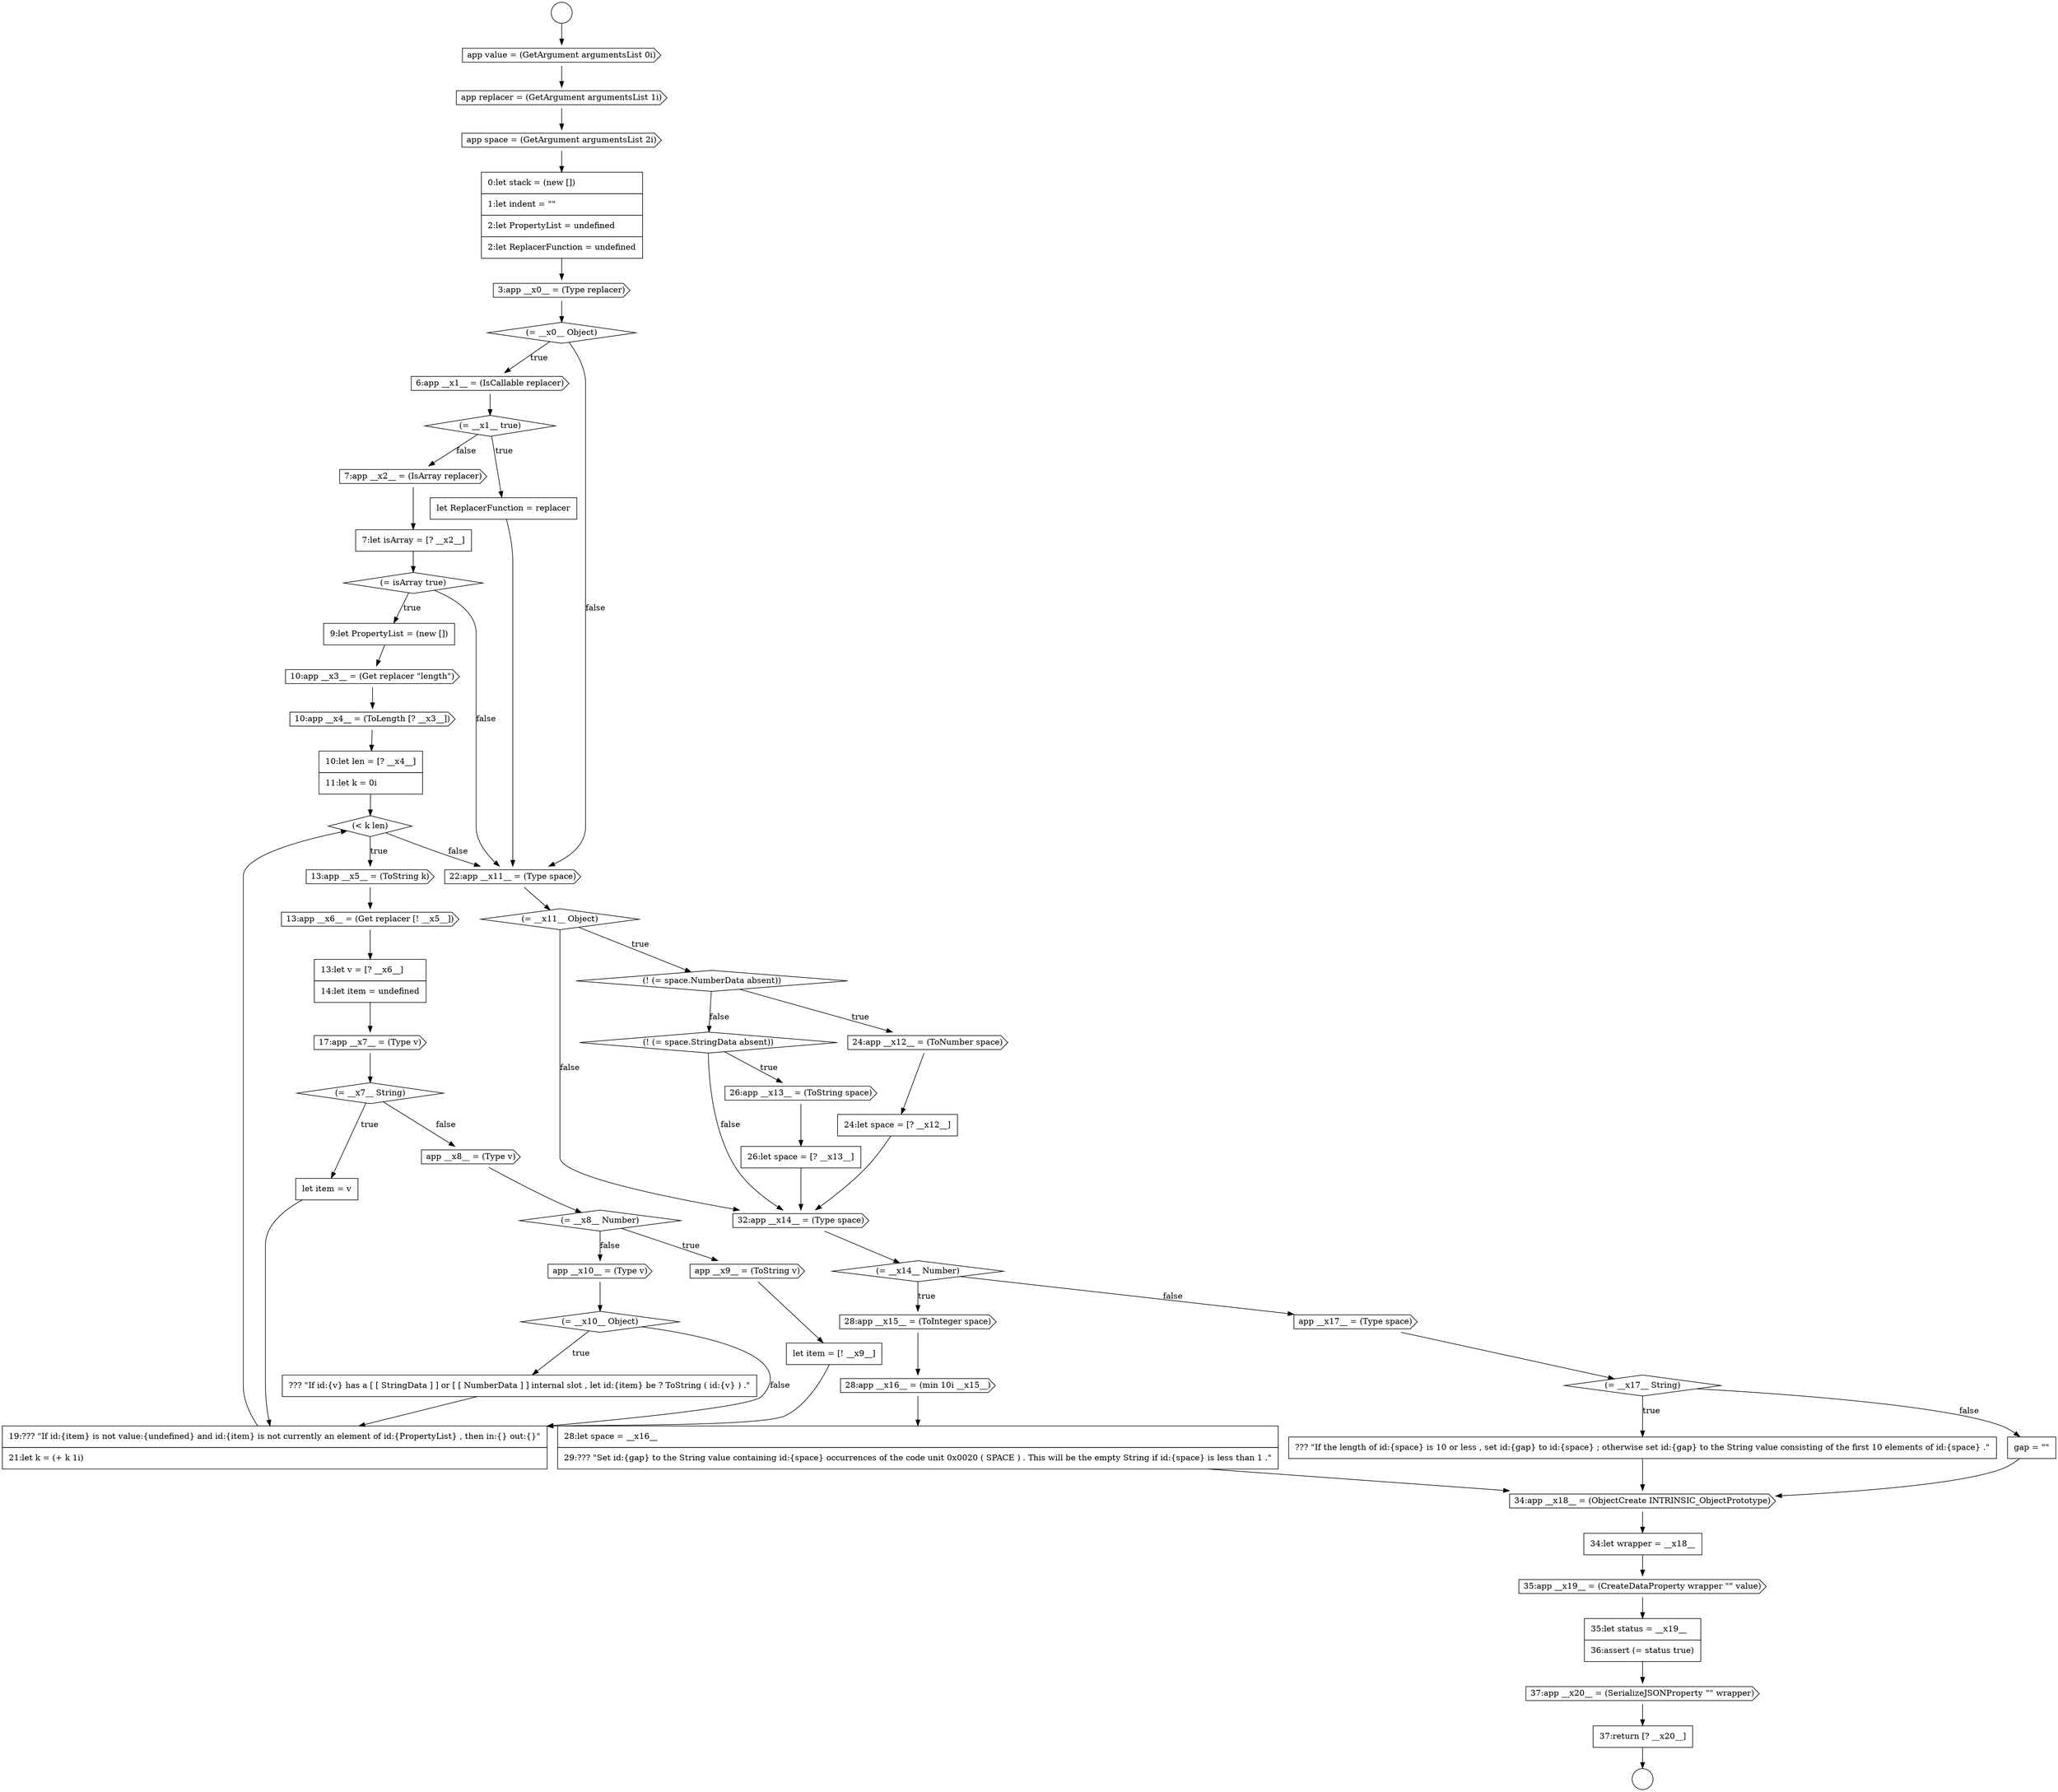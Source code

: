 digraph {
  node16830 [shape=cds, label=<<font color="black">28:app __x16__ = (min 10i __x15__)</font>> color="black" fillcolor="white" style=filled]
  node16809 [shape=diamond, label=<<font color="black">(= __x7__ String)</font>> color="black" fillcolor="white" style=filled]
  node16829 [shape=cds, label=<<font color="black">28:app __x15__ = (ToInteger space)</font>> color="black" fillcolor="white" style=filled]
  node16828 [shape=diamond, label=<<font color="black">(= __x14__ Number)</font>> color="black" fillcolor="white" style=filled]
  node16803 [shape=none, margin=0, label=<<font color="black">
    <table border="0" cellborder="1" cellspacing="0" cellpadding="10">
      <tr><td align="left">10:let len = [? __x4__]</td></tr>
      <tr><td align="left">11:let k = 0i</td></tr>
    </table>
  </font>> color="black" fillcolor="white" style=filled]
  node16788 [shape=cds, label=<<font color="black">app value = (GetArgument argumentsList 0i)</font>> color="black" fillcolor="white" style=filled]
  node16794 [shape=cds, label=<<font color="black">6:app __x1__ = (IsCallable replacer)</font>> color="black" fillcolor="white" style=filled]
  node16808 [shape=cds, label=<<font color="black">17:app __x7__ = (Type v)</font>> color="black" fillcolor="white" style=filled]
  node16797 [shape=cds, label=<<font color="black">7:app __x2__ = (IsArray replacer)</font>> color="black" fillcolor="white" style=filled]
  node16836 [shape=cds, label=<<font color="black">34:app __x18__ = (ObjectCreate INTRINSIC_ObjectPrototype)</font>> color="black" fillcolor="white" style=filled]
  node16817 [shape=none, margin=0, label=<<font color="black">
    <table border="0" cellborder="1" cellspacing="0" cellpadding="10">
      <tr><td align="left">??? &quot;If id:{v} has a [ [ StringData ] ] or [ [ NumberData ] ] internal slot , let id:{item} be ? ToString ( id:{v} ) .&quot;</td></tr>
    </table>
  </font>> color="black" fillcolor="white" style=filled]
  node16804 [shape=diamond, label=<<font color="black">(&lt; k len)</font>> color="black" fillcolor="white" style=filled]
  node16816 [shape=diamond, label=<<font color="black">(= __x10__ Object)</font>> color="black" fillcolor="white" style=filled]
  node16821 [shape=diamond, label=<<font color="black">(! (= space.NumberData absent))</font>> color="black" fillcolor="white" style=filled]
  node16789 [shape=cds, label=<<font color="black">app replacer = (GetArgument argumentsList 1i)</font>> color="black" fillcolor="white" style=filled]
  node16798 [shape=none, margin=0, label=<<font color="black">
    <table border="0" cellborder="1" cellspacing="0" cellpadding="10">
      <tr><td align="left">7:let isArray = [? __x2__]</td></tr>
    </table>
  </font>> color="black" fillcolor="white" style=filled]
  node16840 [shape=cds, label=<<font color="black">37:app __x20__ = (SerializeJSONProperty &quot;&quot; wrapper)</font>> color="black" fillcolor="white" style=filled]
  node16826 [shape=none, margin=0, label=<<font color="black">
    <table border="0" cellborder="1" cellspacing="0" cellpadding="10">
      <tr><td align="left">26:let space = [? __x13__]</td></tr>
    </table>
  </font>> color="black" fillcolor="white" style=filled]
  node16841 [shape=none, margin=0, label=<<font color="black">
    <table border="0" cellborder="1" cellspacing="0" cellpadding="10">
      <tr><td align="left">37:return [? __x20__]</td></tr>
    </table>
  </font>> color="black" fillcolor="white" style=filled]
  node16801 [shape=cds, label=<<font color="black">10:app __x3__ = (Get replacer &quot;length&quot;)</font>> color="black" fillcolor="white" style=filled]
  node16790 [shape=cds, label=<<font color="black">app space = (GetArgument argumentsList 2i)</font>> color="black" fillcolor="white" style=filled]
  node16793 [shape=diamond, label=<<font color="black">(= __x0__ Object)</font>> color="black" fillcolor="white" style=filled]
  node16818 [shape=none, margin=0, label=<<font color="black">
    <table border="0" cellborder="1" cellspacing="0" cellpadding="10">
      <tr><td align="left">19:??? &quot;If id:{item} is not value:{undefined} and id:{item} is not currently an element of id:{PropertyList} , then in:{} out:{}&quot;</td></tr>
      <tr><td align="left">21:let k = (+ k 1i)</td></tr>
    </table>
  </font>> color="black" fillcolor="white" style=filled]
  node16800 [shape=none, margin=0, label=<<font color="black">
    <table border="0" cellborder="1" cellspacing="0" cellpadding="10">
      <tr><td align="left">9:let PropertyList = (new [])</td></tr>
    </table>
  </font>> color="black" fillcolor="white" style=filled]
  node16833 [shape=diamond, label=<<font color="black">(= __x17__ String)</font>> color="black" fillcolor="white" style=filled]
  node16805 [shape=cds, label=<<font color="black">13:app __x5__ = (ToString k)</font>> color="black" fillcolor="white" style=filled]
  node16815 [shape=cds, label=<<font color="black">app __x10__ = (Type v)</font>> color="black" fillcolor="white" style=filled]
  node16786 [shape=circle label=" " color="black" fillcolor="white" style=filled]
  node16832 [shape=cds, label=<<font color="black">app __x17__ = (Type space)</font>> color="black" fillcolor="white" style=filled]
  node16822 [shape=cds, label=<<font color="black">24:app __x12__ = (ToNumber space)</font>> color="black" fillcolor="white" style=filled]
  node16837 [shape=none, margin=0, label=<<font color="black">
    <table border="0" cellborder="1" cellspacing="0" cellpadding="10">
      <tr><td align="left">34:let wrapper = __x18__</td></tr>
    </table>
  </font>> color="black" fillcolor="white" style=filled]
  node16812 [shape=diamond, label=<<font color="black">(= __x8__ Number)</font>> color="black" fillcolor="white" style=filled]
  node16825 [shape=cds, label=<<font color="black">26:app __x13__ = (ToString space)</font>> color="black" fillcolor="white" style=filled]
  node16796 [shape=none, margin=0, label=<<font color="black">
    <table border="0" cellborder="1" cellspacing="0" cellpadding="10">
      <tr><td align="left">let ReplacerFunction = replacer</td></tr>
    </table>
  </font>> color="black" fillcolor="white" style=filled]
  node16823 [shape=none, margin=0, label=<<font color="black">
    <table border="0" cellborder="1" cellspacing="0" cellpadding="10">
      <tr><td align="left">24:let space = [? __x12__]</td></tr>
    </table>
  </font>> color="black" fillcolor="white" style=filled]
  node16819 [shape=cds, label=<<font color="black">22:app __x11__ = (Type space)</font>> color="black" fillcolor="white" style=filled]
  node16834 [shape=none, margin=0, label=<<font color="black">
    <table border="0" cellborder="1" cellspacing="0" cellpadding="10">
      <tr><td align="left">??? &quot;If the length of id:{space} is 10 or less , set id:{gap} to id:{space} ; otherwise set id:{gap} to the String value consisting of the first 10 elements of id:{space} .&quot;</td></tr>
    </table>
  </font>> color="black" fillcolor="white" style=filled]
  node16799 [shape=diamond, label=<<font color="black">(= isArray true)</font>> color="black" fillcolor="white" style=filled]
  node16802 [shape=cds, label=<<font color="black">10:app __x4__ = (ToLength [? __x3__])</font>> color="black" fillcolor="white" style=filled]
  node16806 [shape=cds, label=<<font color="black">13:app __x6__ = (Get replacer [! __x5__])</font>> color="black" fillcolor="white" style=filled]
  node16838 [shape=cds, label=<<font color="black">35:app __x19__ = (CreateDataProperty wrapper &quot;&quot; value)</font>> color="black" fillcolor="white" style=filled]
  node16787 [shape=circle label=" " color="black" fillcolor="white" style=filled]
  node16831 [shape=none, margin=0, label=<<font color="black">
    <table border="0" cellborder="1" cellspacing="0" cellpadding="10">
      <tr><td align="left">28:let space = __x16__</td></tr>
      <tr><td align="left">29:??? &quot;Set id:{gap} to the String value containing id:{space} occurrences of the code unit 0x0020 ( SPACE ) . This will be the empty String if id:{space} is less than 1 .&quot;</td></tr>
    </table>
  </font>> color="black" fillcolor="white" style=filled]
  node16791 [shape=none, margin=0, label=<<font color="black">
    <table border="0" cellborder="1" cellspacing="0" cellpadding="10">
      <tr><td align="left">0:let stack = (new [])</td></tr>
      <tr><td align="left">1:let indent = &quot;&quot;</td></tr>
      <tr><td align="left">2:let PropertyList = undefined</td></tr>
      <tr><td align="left">2:let ReplacerFunction = undefined</td></tr>
    </table>
  </font>> color="black" fillcolor="white" style=filled]
  node16811 [shape=cds, label=<<font color="black">app __x8__ = (Type v)</font>> color="black" fillcolor="white" style=filled]
  node16839 [shape=none, margin=0, label=<<font color="black">
    <table border="0" cellborder="1" cellspacing="0" cellpadding="10">
      <tr><td align="left">35:let status = __x19__</td></tr>
      <tr><td align="left">36:assert (= status true)</td></tr>
    </table>
  </font>> color="black" fillcolor="white" style=filled]
  node16824 [shape=diamond, label=<<font color="black">(! (= space.StringData absent))</font>> color="black" fillcolor="white" style=filled]
  node16807 [shape=none, margin=0, label=<<font color="black">
    <table border="0" cellborder="1" cellspacing="0" cellpadding="10">
      <tr><td align="left">13:let v = [? __x6__]</td></tr>
      <tr><td align="left">14:let item = undefined</td></tr>
    </table>
  </font>> color="black" fillcolor="white" style=filled]
  node16814 [shape=none, margin=0, label=<<font color="black">
    <table border="0" cellborder="1" cellspacing="0" cellpadding="10">
      <tr><td align="left">let item = [! __x9__]</td></tr>
    </table>
  </font>> color="black" fillcolor="white" style=filled]
  node16795 [shape=diamond, label=<<font color="black">(= __x1__ true)</font>> color="black" fillcolor="white" style=filled]
  node16820 [shape=diamond, label=<<font color="black">(= __x11__ Object)</font>> color="black" fillcolor="white" style=filled]
  node16835 [shape=none, margin=0, label=<<font color="black">
    <table border="0" cellborder="1" cellspacing="0" cellpadding="10">
      <tr><td align="left">gap = &quot;&quot;</td></tr>
    </table>
  </font>> color="black" fillcolor="white" style=filled]
  node16813 [shape=cds, label=<<font color="black">app __x9__ = (ToString v)</font>> color="black" fillcolor="white" style=filled]
  node16827 [shape=cds, label=<<font color="black">32:app __x14__ = (Type space)</font>> color="black" fillcolor="white" style=filled]
  node16810 [shape=none, margin=0, label=<<font color="black">
    <table border="0" cellborder="1" cellspacing="0" cellpadding="10">
      <tr><td align="left">let item = v</td></tr>
    </table>
  </font>> color="black" fillcolor="white" style=filled]
  node16792 [shape=cds, label=<<font color="black">3:app __x0__ = (Type replacer)</font>> color="black" fillcolor="white" style=filled]
  node16797 -> node16798 [ color="black"]
  node16790 -> node16791 [ color="black"]
  node16786 -> node16788 [ color="black"]
  node16813 -> node16814 [ color="black"]
  node16828 -> node16829 [label=<<font color="black">true</font>> color="black"]
  node16828 -> node16832 [label=<<font color="black">false</font>> color="black"]
  node16803 -> node16804 [ color="black"]
  node16825 -> node16826 [ color="black"]
  node16833 -> node16834 [label=<<font color="black">true</font>> color="black"]
  node16833 -> node16835 [label=<<font color="black">false</font>> color="black"]
  node16823 -> node16827 [ color="black"]
  node16789 -> node16790 [ color="black"]
  node16836 -> node16837 [ color="black"]
  node16821 -> node16822 [label=<<font color="black">true</font>> color="black"]
  node16821 -> node16824 [label=<<font color="black">false</font>> color="black"]
  node16806 -> node16807 [ color="black"]
  node16809 -> node16810 [label=<<font color="black">true</font>> color="black"]
  node16809 -> node16811 [label=<<font color="black">false</font>> color="black"]
  node16793 -> node16794 [label=<<font color="black">true</font>> color="black"]
  node16793 -> node16819 [label=<<font color="black">false</font>> color="black"]
  node16811 -> node16812 [ color="black"]
  node16800 -> node16801 [ color="black"]
  node16827 -> node16828 [ color="black"]
  node16829 -> node16830 [ color="black"]
  node16831 -> node16836 [ color="black"]
  node16820 -> node16821 [label=<<font color="black">true</font>> color="black"]
  node16820 -> node16827 [label=<<font color="black">false</font>> color="black"]
  node16794 -> node16795 [ color="black"]
  node16795 -> node16796 [label=<<font color="black">true</font>> color="black"]
  node16795 -> node16797 [label=<<font color="black">false</font>> color="black"]
  node16816 -> node16817 [label=<<font color="black">true</font>> color="black"]
  node16816 -> node16818 [label=<<font color="black">false</font>> color="black"]
  node16839 -> node16840 [ color="black"]
  node16840 -> node16841 [ color="black"]
  node16826 -> node16827 [ color="black"]
  node16815 -> node16816 [ color="black"]
  node16812 -> node16813 [label=<<font color="black">true</font>> color="black"]
  node16812 -> node16815 [label=<<font color="black">false</font>> color="black"]
  node16832 -> node16833 [ color="black"]
  node16817 -> node16818 [ color="black"]
  node16838 -> node16839 [ color="black"]
  node16824 -> node16825 [label=<<font color="black">true</font>> color="black"]
  node16824 -> node16827 [label=<<font color="black">false</font>> color="black"]
  node16791 -> node16792 [ color="black"]
  node16788 -> node16789 [ color="black"]
  node16822 -> node16823 [ color="black"]
  node16830 -> node16831 [ color="black"]
  node16802 -> node16803 [ color="black"]
  node16834 -> node16836 [ color="black"]
  node16837 -> node16838 [ color="black"]
  node16799 -> node16800 [label=<<font color="black">true</font>> color="black"]
  node16799 -> node16819 [label=<<font color="black">false</font>> color="black"]
  node16807 -> node16808 [ color="black"]
  node16796 -> node16819 [ color="black"]
  node16818 -> node16804 [ color="black"]
  node16841 -> node16787 [ color="black"]
  node16819 -> node16820 [ color="black"]
  node16835 -> node16836 [ color="black"]
  node16810 -> node16818 [ color="black"]
  node16804 -> node16805 [label=<<font color="black">true</font>> color="black"]
  node16804 -> node16819 [label=<<font color="black">false</font>> color="black"]
  node16798 -> node16799 [ color="black"]
  node16801 -> node16802 [ color="black"]
  node16814 -> node16818 [ color="black"]
  node16805 -> node16806 [ color="black"]
  node16808 -> node16809 [ color="black"]
  node16792 -> node16793 [ color="black"]
}
